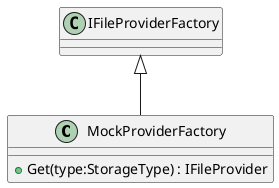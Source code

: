 @startuml
class MockProviderFactory {
    + Get(type:StorageType) : IFileProvider
}
IFileProviderFactory <|-- MockProviderFactory
@enduml
